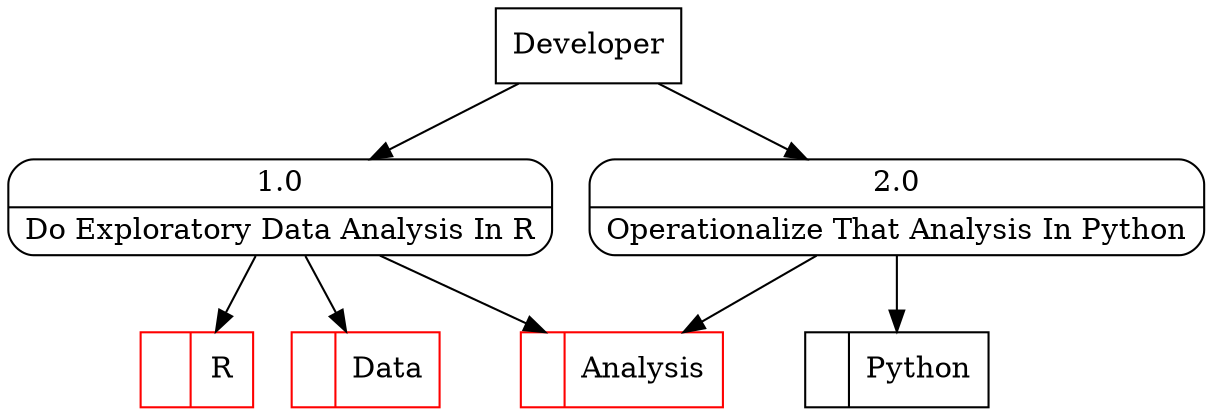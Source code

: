 digraph dfd2{ 
node[shape=record]
200 [label="<f0>  |<f1> R " color=red];
201 [label="<f0>  |<f1> Python " ];
202 [label="<f0>  |<f1> Analysis " color=red];
203 [label="<f0>  |<f1> Data " color=red];
204 [label="Developer" shape=box];
205 [label="{<f0> 1.0|<f1> Do Exploratory Data Analysis In R }" shape=Mrecord];
206 [label="{<f0> 2.0|<f1> Operationalize That Analysis In Python }" shape=Mrecord];
204 -> 205
204 -> 206
205 -> 200
205 -> 202
206 -> 202
206 -> 201
205 -> 203
}